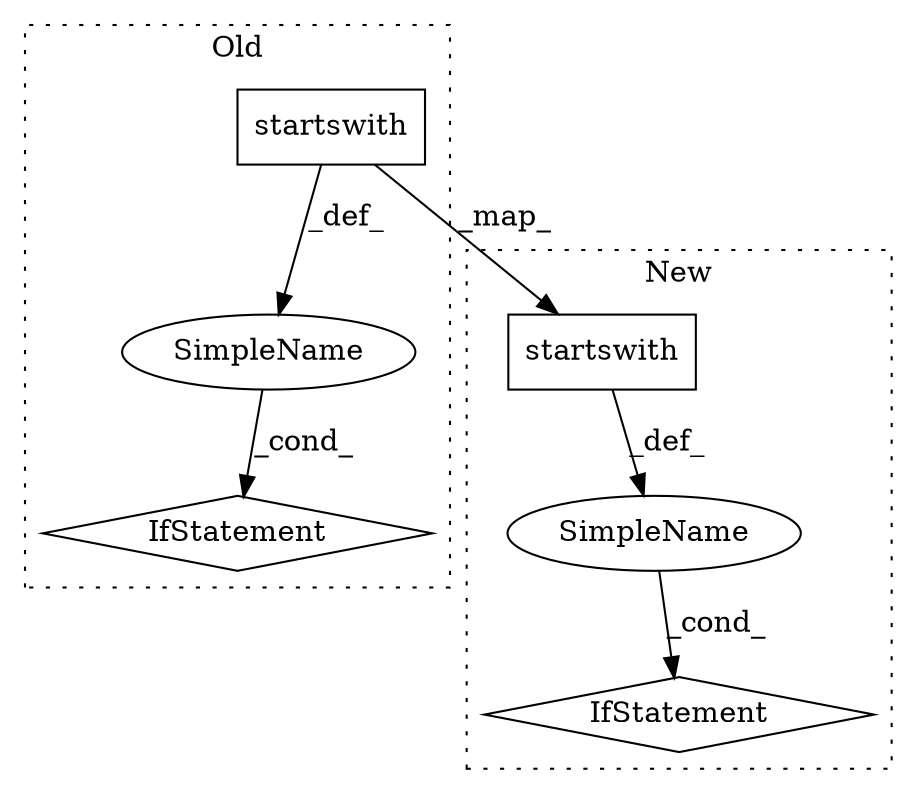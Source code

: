 digraph G {
subgraph cluster0 {
1 [label="startswith" a="32" s="6674,6688" l="11,1" shape="box"];
5 [label="SimpleName" a="42" s="" l="" shape="ellipse"];
6 [label="IfStatement" a="25" s="6663,6689" l="4,2" shape="diamond"];
label = "Old";
style="dotted";
}
subgraph cluster1 {
2 [label="startswith" a="32" s="7080,7094" l="11,1" shape="box"];
3 [label="SimpleName" a="42" s="" l="" shape="ellipse"];
4 [label="IfStatement" a="25" s="7069,7095" l="4,2" shape="diamond"];
label = "New";
style="dotted";
}
1 -> 2 [label="_map_"];
1 -> 5 [label="_def_"];
2 -> 3 [label="_def_"];
3 -> 4 [label="_cond_"];
5 -> 6 [label="_cond_"];
}